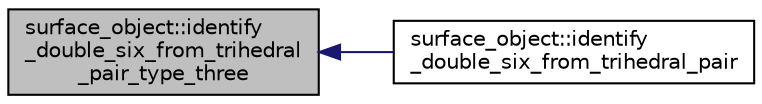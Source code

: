 digraph "surface_object::identify_double_six_from_trihedral_pair_type_three"
{
  edge [fontname="Helvetica",fontsize="10",labelfontname="Helvetica",labelfontsize="10"];
  node [fontname="Helvetica",fontsize="10",shape=record];
  rankdir="LR";
  Node874 [label="surface_object::identify\l_double_six_from_trihedral\l_pair_type_three",height=0.2,width=0.4,color="black", fillcolor="grey75", style="filled", fontcolor="black"];
  Node874 -> Node875 [dir="back",color="midnightblue",fontsize="10",style="solid",fontname="Helvetica"];
  Node875 [label="surface_object::identify\l_double_six_from_trihedral_pair",height=0.2,width=0.4,color="black", fillcolor="white", style="filled",URL="$df/df8/classsurface__object.html#a9e20745e8c7524828649a7e3988e166b"];
}
